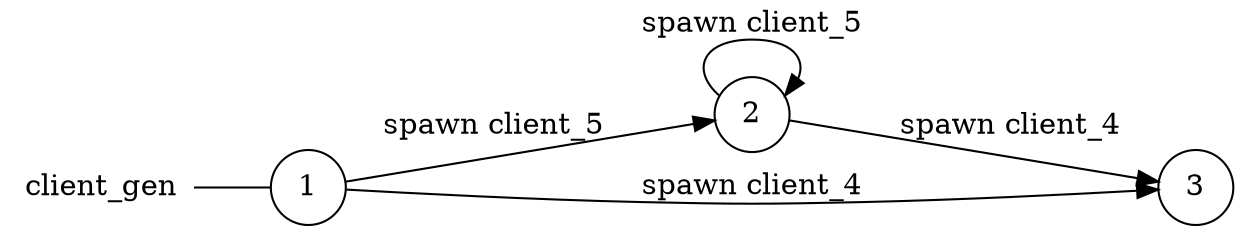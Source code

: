 digraph client_gen {
	rankdir="LR";
	n_0 [label="client_gen", shape="plaintext"];
	n_1 [id="3", shape=circle, label="2"];
	n_2 [id="2", shape=circle, label="3"];
	n_3 [id="1", shape=circle, label="1"];
	n_0 -> n_3 [arrowhead=none];

	n_1 -> n_2 [id="[$e|1]", label="spawn client_4"];
	n_3 -> n_1 [id="[$e|3]", label="spawn client_5"];
	n_3 -> n_2 [id="[$e|0]", label="spawn client_4"];
	n_1 -> n_1 [id="[$e|2]", label="spawn client_5"];
}
